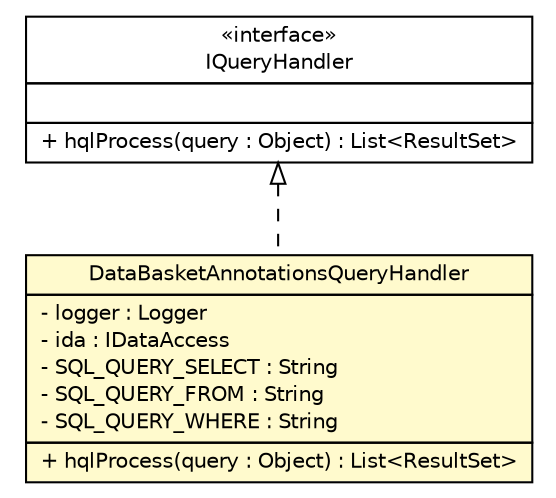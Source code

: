 #!/usr/local/bin/dot
#
# Class diagram 
# Generated by UmlGraph version 4.8 (http://www.spinellis.gr/sw/umlgraph)
#

digraph G {
	edge [fontname="Helvetica",fontsize=10,labelfontname="Helvetica",labelfontsize=10];
	node [fontname="Helvetica",fontsize=10,shape=plaintext];
	// gov.nih.nci.ncia.queryhandler.DataBasketAnnotationsQueryHandler
	c47654 [label=<<table border="0" cellborder="1" cellspacing="0" cellpadding="2" port="p" bgcolor="lemonChiffon" href="./DataBasketAnnotationsQueryHandler.html">
		<tr><td><table border="0" cellspacing="0" cellpadding="1">
			<tr><td> DataBasketAnnotationsQueryHandler </td></tr>
		</table></td></tr>
		<tr><td><table border="0" cellspacing="0" cellpadding="1">
			<tr><td align="left"> - logger : Logger </td></tr>
			<tr><td align="left"> - ida : IDataAccess </td></tr>
			<tr><td align="left"> - SQL_QUERY_SELECT : String </td></tr>
			<tr><td align="left"> - SQL_QUERY_FROM : String </td></tr>
			<tr><td align="left"> - SQL_QUERY_WHERE : String </td></tr>
		</table></td></tr>
		<tr><td><table border="0" cellspacing="0" cellpadding="1">
			<tr><td align="left"> + hqlProcess(query : Object) : List&lt;ResultSet&gt; </td></tr>
		</table></td></tr>
		</table>>, fontname="Helvetica", fontcolor="black", fontsize=10.0];
	// gov.nih.nci.ncia.queryhandler.IQueryHandler
	c47656 [label=<<table border="0" cellborder="1" cellspacing="0" cellpadding="2" port="p" href="./IQueryHandler.html">
		<tr><td><table border="0" cellspacing="0" cellpadding="1">
			<tr><td> &laquo;interface&raquo; </td></tr>
			<tr><td> IQueryHandler </td></tr>
		</table></td></tr>
		<tr><td><table border="0" cellspacing="0" cellpadding="1">
			<tr><td align="left">  </td></tr>
		</table></td></tr>
		<tr><td><table border="0" cellspacing="0" cellpadding="1">
			<tr><td align="left"> + hqlProcess(query : Object) : List&lt;ResultSet&gt; </td></tr>
		</table></td></tr>
		</table>>, fontname="Helvetica", fontcolor="black", fontsize=10.0];
	//gov.nih.nci.ncia.queryhandler.DataBasketAnnotationsQueryHandler implements gov.nih.nci.ncia.queryhandler.IQueryHandler
	c47656:p -> c47654:p [dir=back,arrowtail=empty,style=dashed];
}

